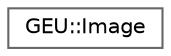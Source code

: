digraph "Gráfico de jerarquía de clases"
{
 // LATEX_PDF_SIZE
  bgcolor="transparent";
  edge [fontname=Helvetica,fontsize=10,labelfontname=Helvetica,labelfontsize=10];
  node [fontname=Helvetica,fontsize=10,shape=box,height=0.2,width=0.4];
  rankdir="LR";
  Node0 [id="Node000000",label="GEU::Image",height=0.2,width=0.4,color="grey40", fillcolor="white", style="filled",URL="$d8/d01/class_g_e_u_1_1_image.html",tooltip=" "];
}

